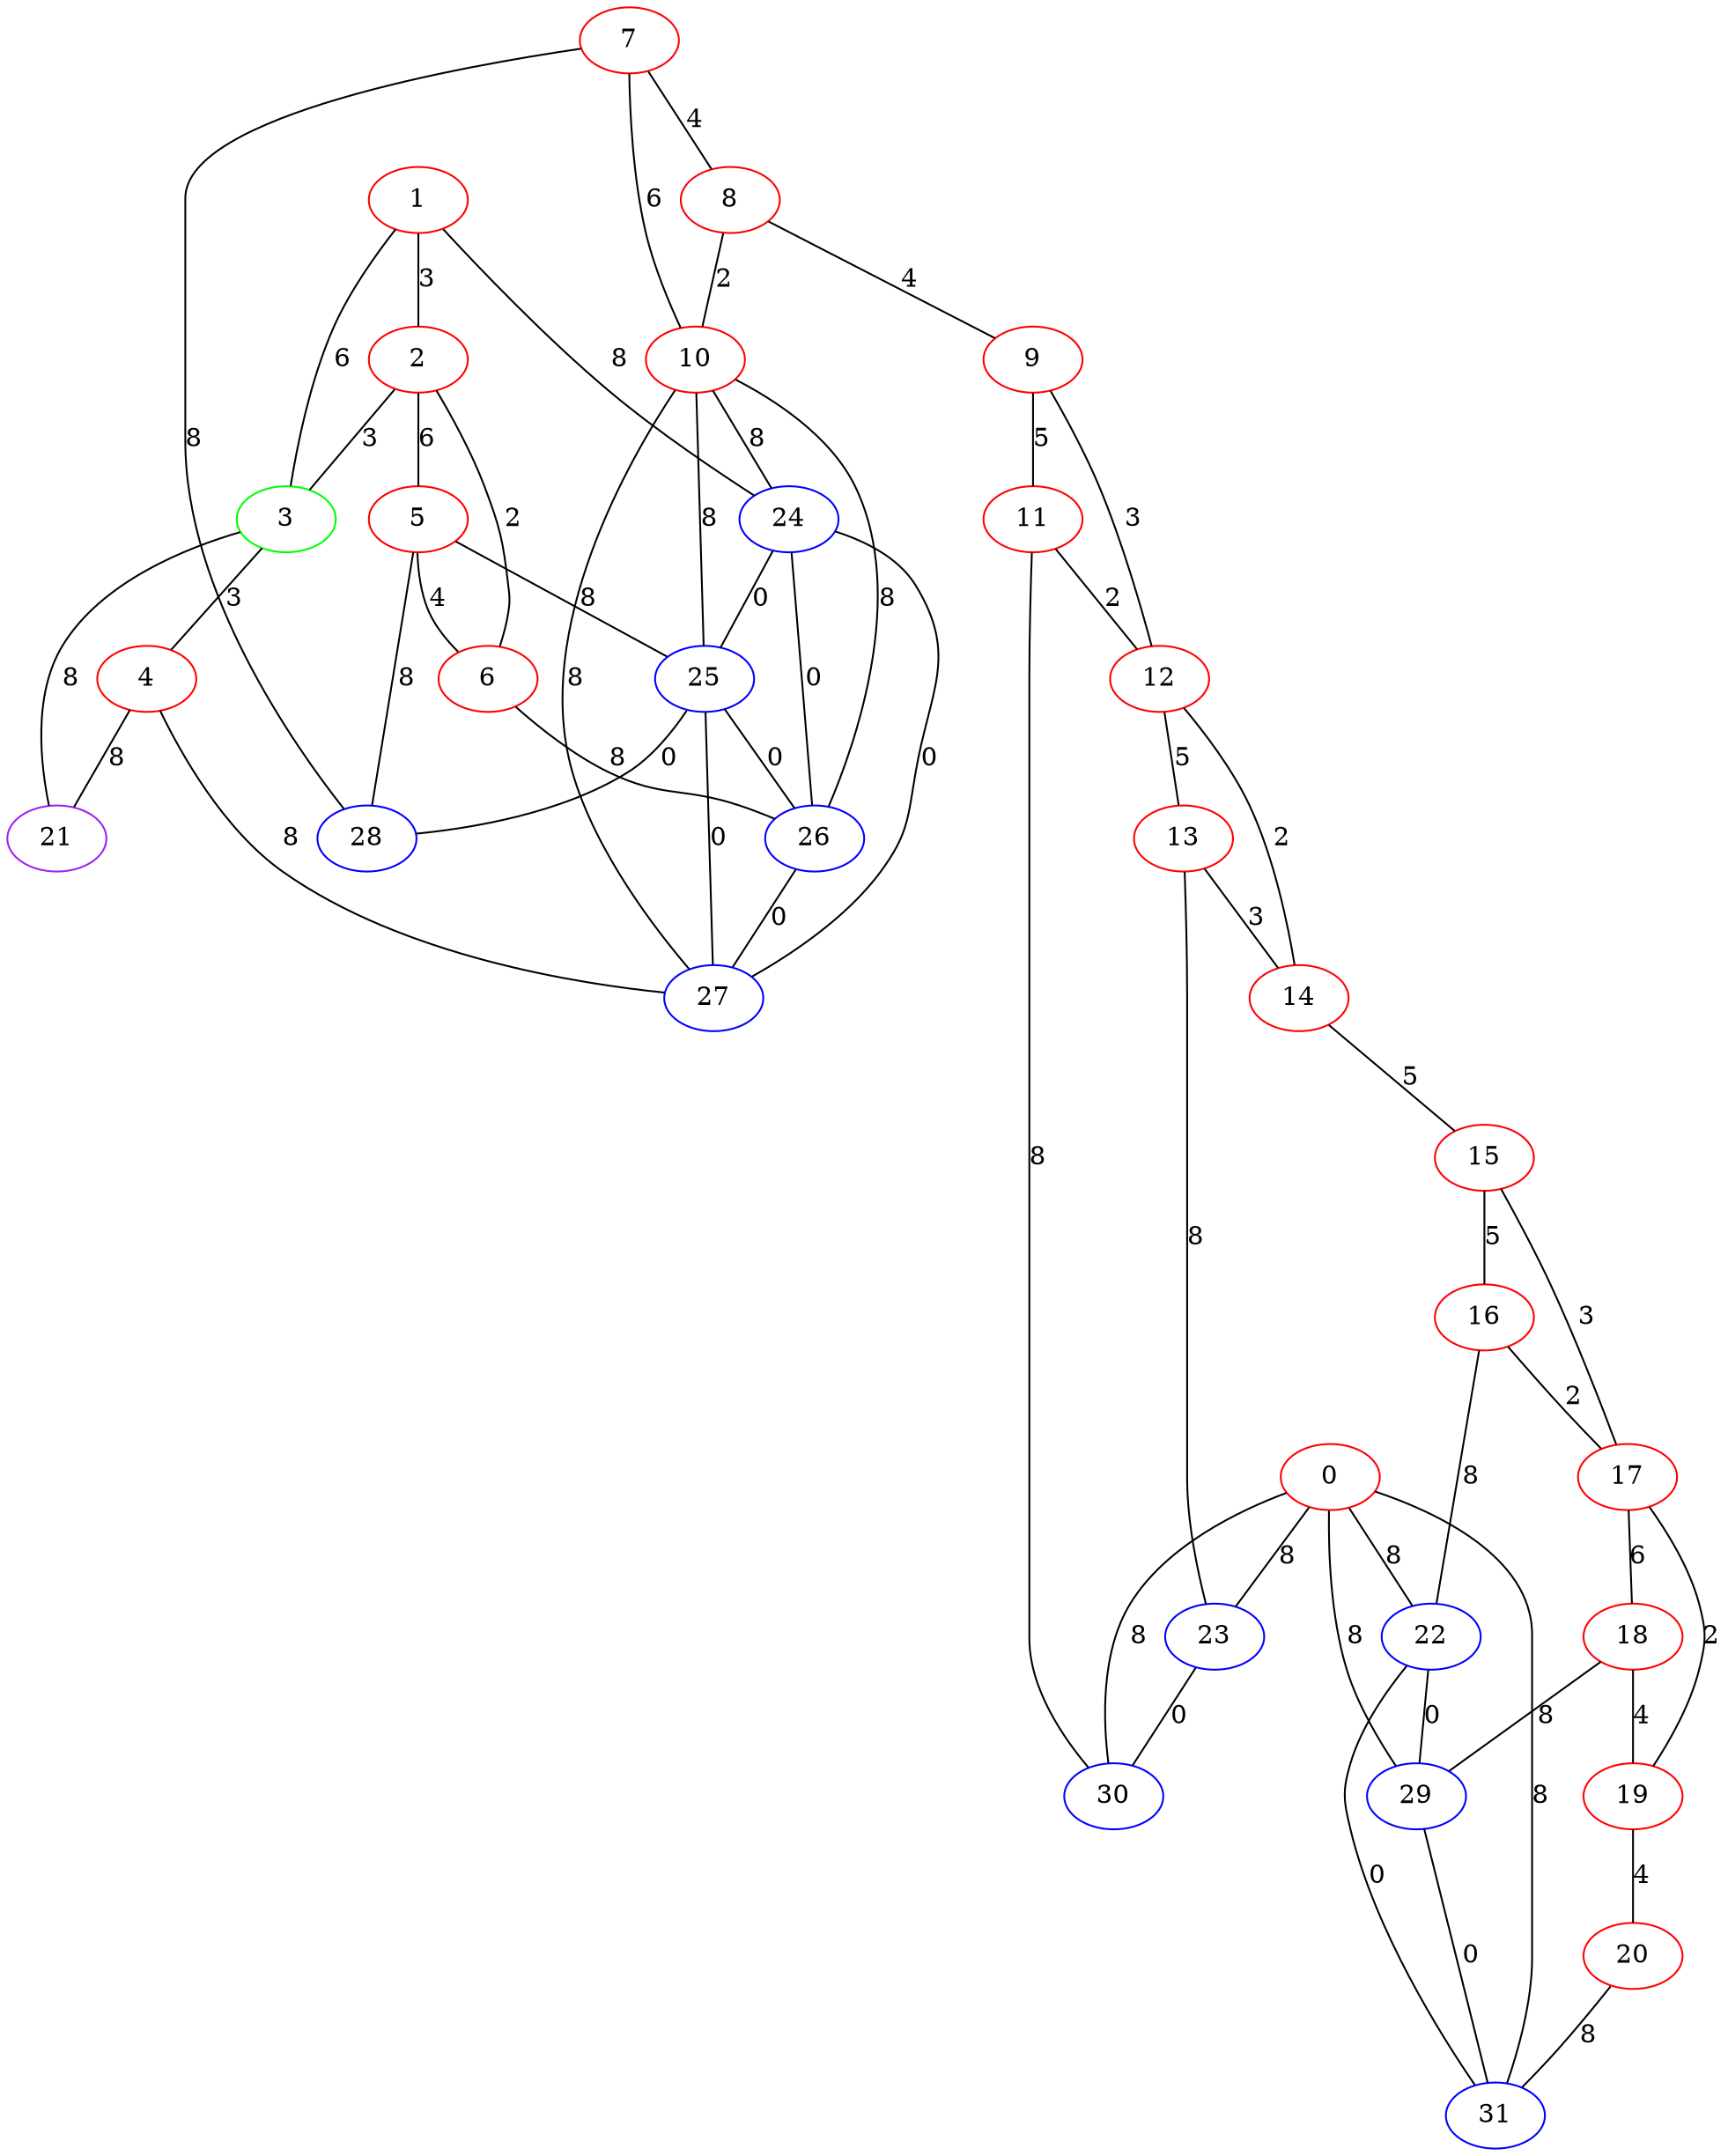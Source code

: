 graph "" {
0 [color=red, weight=1];
1 [color=red, weight=1];
2 [color=red, weight=1];
3 [color=green, weight=2];
4 [color=red, weight=1];
5 [color=red, weight=1];
6 [color=red, weight=1];
7 [color=red, weight=1];
8 [color=red, weight=1];
9 [color=red, weight=1];
10 [color=red, weight=1];
11 [color=red, weight=1];
12 [color=red, weight=1];
13 [color=red, weight=1];
14 [color=red, weight=1];
15 [color=red, weight=1];
16 [color=red, weight=1];
17 [color=red, weight=1];
18 [color=red, weight=1];
19 [color=red, weight=1];
20 [color=red, weight=1];
21 [color=purple, weight=4];
22 [color=blue, weight=3];
23 [color=blue, weight=3];
24 [color=blue, weight=3];
25 [color=blue, weight=3];
26 [color=blue, weight=3];
27 [color=blue, weight=3];
28 [color=blue, weight=3];
29 [color=blue, weight=3];
30 [color=blue, weight=3];
31 [color=blue, weight=3];
0 -- 31  [key=0, label=8];
0 -- 29  [key=0, label=8];
0 -- 22  [key=0, label=8];
0 -- 30  [key=0, label=8];
0 -- 23  [key=0, label=8];
1 -- 24  [key=0, label=8];
1 -- 2  [key=0, label=3];
1 -- 3  [key=0, label=6];
2 -- 3  [key=0, label=3];
2 -- 5  [key=0, label=6];
2 -- 6  [key=0, label=2];
3 -- 4  [key=0, label=3];
3 -- 21  [key=0, label=8];
4 -- 27  [key=0, label=8];
4 -- 21  [key=0, label=8];
5 -- 25  [key=0, label=8];
5 -- 28  [key=0, label=8];
5 -- 6  [key=0, label=4];
6 -- 26  [key=0, label=8];
7 -- 8  [key=0, label=4];
7 -- 10  [key=0, label=6];
7 -- 28  [key=0, label=8];
8 -- 9  [key=0, label=4];
8 -- 10  [key=0, label=2];
9 -- 11  [key=0, label=5];
9 -- 12  [key=0, label=3];
10 -- 24  [key=0, label=8];
10 -- 25  [key=0, label=8];
10 -- 26  [key=0, label=8];
10 -- 27  [key=0, label=8];
11 -- 12  [key=0, label=2];
11 -- 30  [key=0, label=8];
12 -- 13  [key=0, label=5];
12 -- 14  [key=0, label=2];
13 -- 14  [key=0, label=3];
13 -- 23  [key=0, label=8];
14 -- 15  [key=0, label=5];
15 -- 16  [key=0, label=5];
15 -- 17  [key=0, label=3];
16 -- 17  [key=0, label=2];
16 -- 22  [key=0, label=8];
17 -- 18  [key=0, label=6];
17 -- 19  [key=0, label=2];
18 -- 19  [key=0, label=4];
18 -- 29  [key=0, label=8];
19 -- 20  [key=0, label=4];
20 -- 31  [key=0, label=8];
22 -- 29  [key=0, label=0];
22 -- 31  [key=0, label=0];
23 -- 30  [key=0, label=0];
24 -- 25  [key=0, label=0];
24 -- 26  [key=0, label=0];
24 -- 27  [key=0, label=0];
25 -- 26  [key=0, label=0];
25 -- 27  [key=0, label=0];
25 -- 28  [key=0, label=0];
26 -- 27  [key=0, label=0];
29 -- 31  [key=0, label=0];
}
